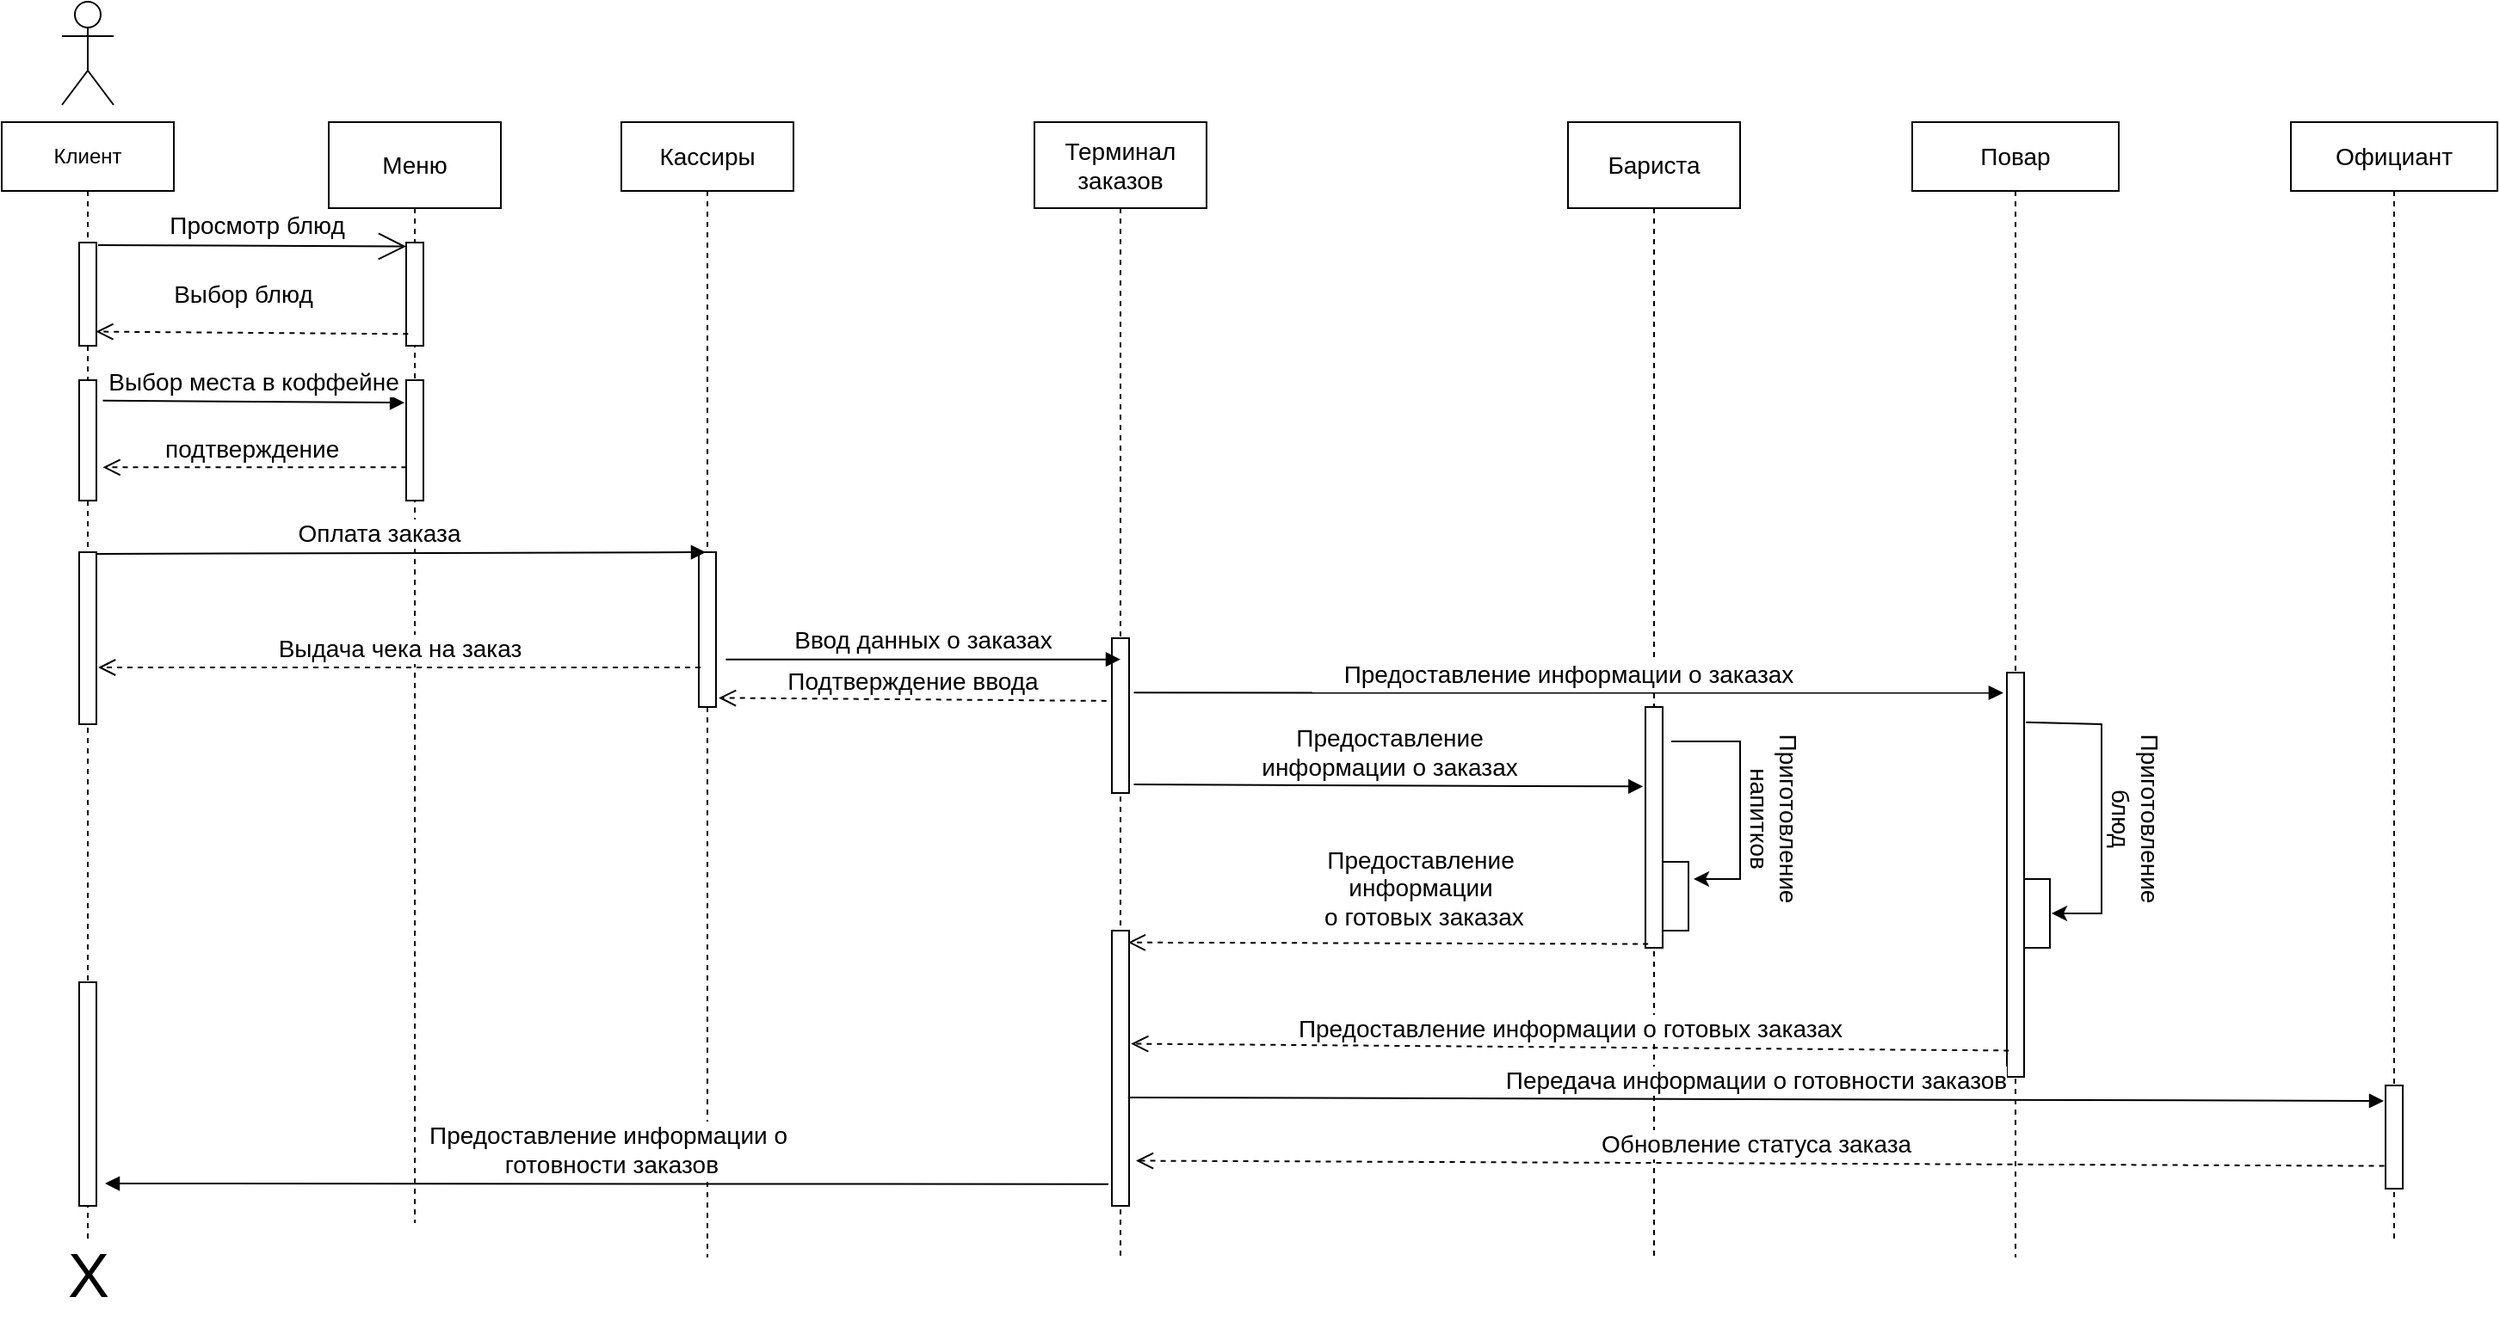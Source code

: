 <mxfile version="21.1.2" type="github">
  <diagram id="lCf8sdsgXJB0X4HuRraz" name="Страница 1">
    <mxGraphModel dx="1428" dy="625" grid="1" gridSize="10" guides="1" tooltips="1" connect="1" arrows="1" fold="1" page="1" pageScale="1" pageWidth="1654" pageHeight="2336" math="0" shadow="0">
      <root>
        <mxCell id="0" />
        <mxCell id="1" parent="0" />
        <mxCell id="8cxv18cPqp-0XhQ9Wepb-1" value="" style="shape=umlActor;verticalLabelPosition=bottom;verticalAlign=top;html=1;" parent="1" vertex="1">
          <mxGeometry x="65" y="20" width="30" height="60" as="geometry" />
        </mxCell>
        <mxCell id="8cxv18cPqp-0XhQ9Wepb-2" value="Клиент" style="shape=umlLifeline;perimeter=lifelinePerimeter;whiteSpace=wrap;html=1;container=1;collapsible=0;recursiveResize=0;outlineConnect=0;" parent="1" vertex="1">
          <mxGeometry x="30" y="90" width="100" height="650" as="geometry" />
        </mxCell>
        <mxCell id="8cxv18cPqp-0XhQ9Wepb-3" value="" style="html=1;points=[];perimeter=orthogonalPerimeter;fontSize=14;" parent="8cxv18cPqp-0XhQ9Wepb-2" vertex="1">
          <mxGeometry x="45" y="70" width="10" height="60" as="geometry" />
        </mxCell>
        <mxCell id="8cxv18cPqp-0XhQ9Wepb-4" value="" style="html=1;points=[];perimeter=orthogonalPerimeter;" parent="8cxv18cPqp-0XhQ9Wepb-2" vertex="1">
          <mxGeometry x="45" y="250" width="10" height="100" as="geometry" />
        </mxCell>
        <mxCell id="8cxv18cPqp-0XhQ9Wepb-5" value="" style="html=1;points=[];perimeter=orthogonalPerimeter;fontSize=14;" parent="8cxv18cPqp-0XhQ9Wepb-2" vertex="1">
          <mxGeometry x="45" y="500" width="10" height="130" as="geometry" />
        </mxCell>
        <mxCell id="8cxv18cPqp-0XhQ9Wepb-6" value="" style="html=1;points=[];perimeter=orthogonalPerimeter;fontSize=14;" parent="8cxv18cPqp-0XhQ9Wepb-2" vertex="1">
          <mxGeometry x="45" y="150" width="10" height="70" as="geometry" />
        </mxCell>
        <mxCell id="8cxv18cPqp-0XhQ9Wepb-7" value="Меню" style="shape=umlLifeline;perimeter=lifelinePerimeter;whiteSpace=wrap;html=1;container=1;collapsible=0;recursiveResize=0;outlineConnect=0;fontSize=14;size=50;" parent="1" vertex="1">
          <mxGeometry x="220" y="90" width="100" height="640" as="geometry" />
        </mxCell>
        <mxCell id="8cxv18cPqp-0XhQ9Wepb-8" value="" style="html=1;points=[];perimeter=orthogonalPerimeter;fontSize=14;" parent="8cxv18cPqp-0XhQ9Wepb-7" vertex="1">
          <mxGeometry x="45" y="70" width="10" height="60" as="geometry" />
        </mxCell>
        <mxCell id="8cxv18cPqp-0XhQ9Wepb-9" value="" style="html=1;points=[];perimeter=orthogonalPerimeter;fontSize=14;" parent="8cxv18cPqp-0XhQ9Wepb-7" vertex="1">
          <mxGeometry x="45" y="150" width="10" height="70" as="geometry" />
        </mxCell>
        <mxCell id="8cxv18cPqp-0XhQ9Wepb-10" value="Кассиры" style="shape=umlLifeline;perimeter=lifelinePerimeter;whiteSpace=wrap;html=1;container=1;collapsible=0;recursiveResize=0;outlineConnect=0;fontSize=14;size=40;" parent="1" vertex="1">
          <mxGeometry x="390" y="90" width="100" height="660" as="geometry" />
        </mxCell>
        <mxCell id="8cxv18cPqp-0XhQ9Wepb-11" value="" style="html=1;points=[];perimeter=orthogonalPerimeter;fontSize=14;" parent="8cxv18cPqp-0XhQ9Wepb-10" vertex="1">
          <mxGeometry x="45" y="250" width="10" height="90" as="geometry" />
        </mxCell>
        <mxCell id="8cxv18cPqp-0XhQ9Wepb-12" value="Бариста" style="shape=umlLifeline;perimeter=lifelinePerimeter;whiteSpace=wrap;html=1;container=1;collapsible=0;recursiveResize=0;outlineConnect=0;fontSize=14;size=50;" parent="1" vertex="1">
          <mxGeometry x="940" y="90" width="100" height="660" as="geometry" />
        </mxCell>
        <mxCell id="8cxv18cPqp-0XhQ9Wepb-13" value="" style="html=1;points=[];perimeter=orthogonalPerimeter;fontSize=14;" parent="8cxv18cPqp-0XhQ9Wepb-12" vertex="1">
          <mxGeometry x="45" y="340" width="10" height="140" as="geometry" />
        </mxCell>
        <mxCell id="8cxv18cPqp-0XhQ9Wepb-14" value="" style="endArrow=classic;html=1;rounded=0;fontSize=14;startArrow=none;entryX=1.2;entryY=0.25;entryDx=0;entryDy=0;entryPerimeter=0;exitX=1.5;exitY=0.143;exitDx=0;exitDy=0;exitPerimeter=0;" parent="8cxv18cPqp-0XhQ9Wepb-12" source="8cxv18cPqp-0XhQ9Wepb-13" target="8cxv18cPqp-0XhQ9Wepb-15" edge="1">
          <mxGeometry width="50" height="50" relative="1" as="geometry">
            <mxPoint x="60" y="330" as="sourcePoint" />
            <mxPoint x="90" y="410" as="targetPoint" />
            <Array as="points">
              <mxPoint x="100" y="360" />
              <mxPoint x="100" y="440" />
            </Array>
          </mxGeometry>
        </mxCell>
        <mxCell id="8cxv18cPqp-0XhQ9Wepb-15" value="" style="html=1;points=[];perimeter=orthogonalPerimeter;" parent="8cxv18cPqp-0XhQ9Wepb-12" vertex="1">
          <mxGeometry x="55" y="430" width="15" height="40" as="geometry" />
        </mxCell>
        <mxCell id="8cxv18cPqp-0XhQ9Wepb-16" value="Повар" style="shape=umlLifeline;perimeter=lifelinePerimeter;whiteSpace=wrap;html=1;container=1;collapsible=0;recursiveResize=0;outlineConnect=0;fontSize=14;" parent="1" vertex="1">
          <mxGeometry x="1140" y="90" width="120" height="660" as="geometry" />
        </mxCell>
        <mxCell id="8cxv18cPqp-0XhQ9Wepb-17" value="" style="html=1;points=[];perimeter=orthogonalPerimeter;fontSize=14;" parent="8cxv18cPqp-0XhQ9Wepb-16" vertex="1">
          <mxGeometry x="55" y="320" width="10" height="235" as="geometry" />
        </mxCell>
        <mxCell id="8cxv18cPqp-0XhQ9Wepb-18" value="" style="html=1;points=[];perimeter=orthogonalPerimeter;" parent="8cxv18cPqp-0XhQ9Wepb-16" vertex="1">
          <mxGeometry x="65" y="440" width="15" height="40" as="geometry" />
        </mxCell>
        <mxCell id="8cxv18cPqp-0XhQ9Wepb-19" value="" style="endArrow=classic;html=1;rounded=0;fontSize=14;exitX=1.1;exitY=0.123;exitDx=0;exitDy=0;exitPerimeter=0;entryX=1.067;entryY=0.5;entryDx=0;entryDy=0;entryPerimeter=0;" parent="8cxv18cPqp-0XhQ9Wepb-16" source="8cxv18cPqp-0XhQ9Wepb-17" target="8cxv18cPqp-0XhQ9Wepb-18" edge="1">
          <mxGeometry width="50" height="50" relative="1" as="geometry">
            <mxPoint x="50" y="300" as="sourcePoint" />
            <mxPoint x="70" y="480" as="targetPoint" />
            <Array as="points">
              <mxPoint x="110" y="350" />
              <mxPoint x="110" y="460" />
            </Array>
          </mxGeometry>
        </mxCell>
        <mxCell id="8cxv18cPqp-0XhQ9Wepb-20" value="Официант" style="shape=umlLifeline;perimeter=lifelinePerimeter;whiteSpace=wrap;html=1;container=1;collapsible=0;recursiveResize=0;outlineConnect=0;fontSize=14;" parent="1" vertex="1">
          <mxGeometry x="1360" y="90" width="120" height="650" as="geometry" />
        </mxCell>
        <mxCell id="8cxv18cPqp-0XhQ9Wepb-21" value="" style="html=1;points=[];perimeter=orthogonalPerimeter;fontSize=14;" parent="8cxv18cPqp-0XhQ9Wepb-20" vertex="1">
          <mxGeometry x="55" y="560" width="10" height="60" as="geometry" />
        </mxCell>
        <mxCell id="8cxv18cPqp-0XhQ9Wepb-22" value="Просмотр блюд" style="html=1;verticalAlign=bottom;startArrow=none;startFill=0;endArrow=open;startSize=6;endSize=14;rounded=0;fontSize=14;entryX=0;entryY=0.038;entryDx=0;entryDy=0;entryPerimeter=0;exitX=1.1;exitY=0.025;exitDx=0;exitDy=0;exitPerimeter=0;" parent="1" source="8cxv18cPqp-0XhQ9Wepb-3" target="8cxv18cPqp-0XhQ9Wepb-8" edge="1">
          <mxGeometry x="0.029" y="1" width="80" relative="1" as="geometry">
            <mxPoint x="88" y="170" as="sourcePoint" />
            <mxPoint x="253" y="170" as="targetPoint" />
            <mxPoint as="offset" />
          </mxGeometry>
        </mxCell>
        <mxCell id="8cxv18cPqp-0XhQ9Wepb-23" value="&lt;font style=&quot;font-size: 14px;&quot;&gt;Выбор блюд&lt;/font&gt;" style="html=1;verticalAlign=bottom;endArrow=open;dashed=1;endSize=8;rounded=0;exitX=0.114;exitY=0.886;exitDx=0;exitDy=0;exitPerimeter=0;entryX=0.971;entryY=0.863;entryDx=0;entryDy=0;entryPerimeter=0;" parent="1" source="8cxv18cPqp-0XhQ9Wepb-8" target="8cxv18cPqp-0XhQ9Wepb-3" edge="1">
          <mxGeometry x="0.058" y="-11" relative="1" as="geometry">
            <mxPoint x="240" y="220" as="sourcePoint" />
            <mxPoint x="160" y="220" as="targetPoint" />
            <mxPoint as="offset" />
          </mxGeometry>
        </mxCell>
        <mxCell id="8cxv18cPqp-0XhQ9Wepb-24" value="Оплата заказа" style="html=1;verticalAlign=bottom;endArrow=block;rounded=0;fontSize=14;exitX=1;exitY=0.01;exitDx=0;exitDy=0;exitPerimeter=0;entryX=0.4;entryY=0;entryDx=0;entryDy=0;entryPerimeter=0;" parent="1" source="8cxv18cPqp-0XhQ9Wepb-4" target="8cxv18cPqp-0XhQ9Wepb-11" edge="1">
          <mxGeometry x="-0.072" y="1" width="80" relative="1" as="geometry">
            <mxPoint x="110" y="360" as="sourcePoint" />
            <mxPoint x="190" y="360" as="targetPoint" />
            <mxPoint as="offset" />
          </mxGeometry>
        </mxCell>
        <mxCell id="8cxv18cPqp-0XhQ9Wepb-25" value="Выдача чека на заказ" style="html=1;verticalAlign=bottom;endArrow=open;dashed=1;endSize=8;rounded=0;fontSize=14;exitX=0.1;exitY=0.744;exitDx=0;exitDy=0;exitPerimeter=0;entryX=1.1;entryY=0.67;entryDx=0;entryDy=0;entryPerimeter=0;" parent="1" source="8cxv18cPqp-0XhQ9Wepb-11" target="8cxv18cPqp-0XhQ9Wepb-4" edge="1">
          <mxGeometry relative="1" as="geometry">
            <mxPoint x="410" y="390" as="sourcePoint" />
            <mxPoint x="330" y="390" as="targetPoint" />
          </mxGeometry>
        </mxCell>
        <mxCell id="8cxv18cPqp-0XhQ9Wepb-26" value="Терминал заказов" style="shape=umlLifeline;perimeter=lifelinePerimeter;whiteSpace=wrap;html=1;container=1;collapsible=0;recursiveResize=0;outlineConnect=0;fontSize=14;size=50;" parent="1" vertex="1">
          <mxGeometry x="630" y="90" width="100" height="660" as="geometry" />
        </mxCell>
        <mxCell id="8cxv18cPqp-0XhQ9Wepb-27" value="" style="html=1;points=[];perimeter=orthogonalPerimeter;fontSize=14;" parent="8cxv18cPqp-0XhQ9Wepb-26" vertex="1">
          <mxGeometry x="45" y="300" width="10" height="90" as="geometry" />
        </mxCell>
        <mxCell id="8cxv18cPqp-0XhQ9Wepb-28" value="" style="html=1;points=[];perimeter=orthogonalPerimeter;fontSize=14;" parent="8cxv18cPqp-0XhQ9Wepb-26" vertex="1">
          <mxGeometry x="45" y="470" width="10" height="160" as="geometry" />
        </mxCell>
        <mxCell id="8cxv18cPqp-0XhQ9Wepb-29" value="Ввод данных о заказах" style="html=1;verticalAlign=bottom;endArrow=block;rounded=0;fontSize=14;exitX=1.571;exitY=0.693;exitDx=0;exitDy=0;exitPerimeter=0;entryX=0.5;entryY=0.137;entryDx=0;entryDy=0;entryPerimeter=0;" parent="1" source="8cxv18cPqp-0XhQ9Wepb-11" target="8cxv18cPqp-0XhQ9Wepb-27" edge="1">
          <mxGeometry width="80" relative="1" as="geometry">
            <mxPoint x="460" y="340" as="sourcePoint" />
            <mxPoint x="600" y="382" as="targetPoint" />
          </mxGeometry>
        </mxCell>
        <mxCell id="8cxv18cPqp-0XhQ9Wepb-30" value="Подтверждение ввода" style="html=1;verticalAlign=bottom;endArrow=open;dashed=1;endSize=8;rounded=0;fontSize=14;exitX=-0.315;exitY=0.405;exitDx=0;exitDy=0;exitPerimeter=0;entryX=1.152;entryY=0.941;entryDx=0;entryDy=0;entryPerimeter=0;" parent="1" source="8cxv18cPqp-0XhQ9Wepb-27" target="8cxv18cPqp-0XhQ9Wepb-11" edge="1">
          <mxGeometry relative="1" as="geometry">
            <mxPoint x="600" y="370" as="sourcePoint" />
            <mxPoint x="520" y="370" as="targetPoint" />
          </mxGeometry>
        </mxCell>
        <mxCell id="8cxv18cPqp-0XhQ9Wepb-31" value="Предоставление &lt;br&gt;информации о заказах" style="html=1;verticalAlign=bottom;endArrow=block;rounded=0;fontSize=14;entryX=-0.135;entryY=0.33;entryDx=0;entryDy=0;entryPerimeter=0;exitX=1.274;exitY=0.945;exitDx=0;exitDy=0;exitPerimeter=0;" parent="1" source="8cxv18cPqp-0XhQ9Wepb-27" target="8cxv18cPqp-0XhQ9Wepb-13" edge="1">
          <mxGeometry width="80" relative="1" as="geometry">
            <mxPoint x="620" y="440" as="sourcePoint" />
            <mxPoint x="730" y="334" as="targetPoint" />
          </mxGeometry>
        </mxCell>
        <mxCell id="8cxv18cPqp-0XhQ9Wepb-32" value="Предоставление информации о заказах" style="html=1;verticalAlign=bottom;endArrow=block;rounded=0;fontSize=14;exitX=1.274;exitY=0.352;exitDx=0;exitDy=0;exitPerimeter=0;entryX=-0.203;entryY=0.05;entryDx=0;entryDy=0;entryPerimeter=0;" parent="1" source="8cxv18cPqp-0XhQ9Wepb-27" target="8cxv18cPqp-0XhQ9Wepb-17" edge="1">
          <mxGeometry width="80" relative="1" as="geometry">
            <mxPoint x="360" y="800" as="sourcePoint" />
            <mxPoint x="720" y="790" as="targetPoint" />
          </mxGeometry>
        </mxCell>
        <mxCell id="8cxv18cPqp-0XhQ9Wepb-33" value="Передача информации о готовности заказов" style="html=1;verticalAlign=bottom;endArrow=block;rounded=0;fontSize=14;exitX=0.939;exitY=0.606;exitDx=0;exitDy=0;exitPerimeter=0;entryX=-0.1;entryY=0.15;entryDx=0;entryDy=0;entryPerimeter=0;" parent="1" source="8cxv18cPqp-0XhQ9Wepb-28" target="8cxv18cPqp-0XhQ9Wepb-21" edge="1">
          <mxGeometry width="80" relative="1" as="geometry">
            <mxPoint x="605" y="492.02" as="sourcePoint" />
            <mxPoint x="1380" y="660" as="targetPoint" />
          </mxGeometry>
        </mxCell>
        <mxCell id="8cxv18cPqp-0XhQ9Wepb-34" value="Приготовление напитков" style="text;html=1;strokeColor=none;fillColor=none;align=center;verticalAlign=middle;whiteSpace=wrap;rounded=0;fontSize=14;rotation=90;" parent="1" vertex="1">
          <mxGeometry x="1000" y="480" width="120" height="30" as="geometry" />
        </mxCell>
        <mxCell id="8cxv18cPqp-0XhQ9Wepb-35" value="Приготовление блюд" style="text;html=1;strokeColor=none;fillColor=none;align=center;verticalAlign=middle;whiteSpace=wrap;rounded=0;fontSize=14;rotation=90;" parent="1" vertex="1">
          <mxGeometry x="1210" y="480" width="120" height="30" as="geometry" />
        </mxCell>
        <mxCell id="8cxv18cPqp-0XhQ9Wepb-36" value="&lt;span style=&quot;font-size: 14px;&quot;&gt;Предоставление информации о готовых заказах&lt;/span&gt;" style="html=1;verticalAlign=bottom;endArrow=open;dashed=1;endSize=8;rounded=0;entryX=1.112;entryY=0.411;entryDx=0;entryDy=0;entryPerimeter=0;exitX=0.115;exitY=0.935;exitDx=0;exitDy=0;exitPerimeter=0;" parent="1" source="8cxv18cPqp-0XhQ9Wepb-17" target="8cxv18cPqp-0XhQ9Wepb-28" edge="1">
          <mxGeometry relative="1" as="geometry">
            <mxPoint x="950" y="570" as="sourcePoint" />
            <mxPoint x="820" y="580" as="targetPoint" />
          </mxGeometry>
        </mxCell>
        <mxCell id="8cxv18cPqp-0XhQ9Wepb-37" value="&lt;span style=&quot;font-size: 14px;&quot;&gt;Предоставление &lt;br&gt;информации&lt;br&gt;&amp;nbsp;о готовых заказах&lt;/span&gt;" style="html=1;verticalAlign=bottom;endArrow=open;dashed=1;endSize=8;rounded=0;exitX=0.156;exitY=0.984;exitDx=0;exitDy=0;exitPerimeter=0;entryX=0.939;entryY=0.043;entryDx=0;entryDy=0;entryPerimeter=0;" parent="1" source="8cxv18cPqp-0XhQ9Wepb-13" target="8cxv18cPqp-0XhQ9Wepb-28" edge="1">
          <mxGeometry x="-0.123" y="-4" relative="1" as="geometry">
            <mxPoint x="766.14" y="534.685" as="sourcePoint" />
            <mxPoint x="690" y="564" as="targetPoint" />
            <mxPoint as="offset" />
          </mxGeometry>
        </mxCell>
        <mxCell id="8cxv18cPqp-0XhQ9Wepb-38" value="Предоставление информации о&lt;br&gt;&amp;nbsp;готовности заказов" style="html=1;verticalAlign=bottom;endArrow=block;rounded=0;fontSize=14;exitX=-0.2;exitY=0.921;exitDx=0;exitDy=0;exitPerimeter=0;" parent="1" source="8cxv18cPqp-0XhQ9Wepb-28" edge="1">
          <mxGeometry width="80" relative="1" as="geometry">
            <mxPoint x="95" y="650" as="sourcePoint" />
            <mxPoint x="90" y="707" as="targetPoint" />
          </mxGeometry>
        </mxCell>
        <mxCell id="8cxv18cPqp-0XhQ9Wepb-39" value="Выбор места в коффейне" style="html=1;verticalAlign=bottom;endArrow=block;rounded=0;fontSize=14;entryX=-0.094;entryY=0.187;entryDx=0;entryDy=0;entryPerimeter=0;exitX=1.376;exitY=0.17;exitDx=0;exitDy=0;exitPerimeter=0;" parent="1" source="8cxv18cPqp-0XhQ9Wepb-6" target="8cxv18cPqp-0XhQ9Wepb-9" edge="1">
          <mxGeometry width="80" relative="1" as="geometry">
            <mxPoint x="820" y="540" as="sourcePoint" />
            <mxPoint x="900" y="540" as="targetPoint" />
          </mxGeometry>
        </mxCell>
        <mxCell id="8cxv18cPqp-0XhQ9Wepb-40" value="подтверждение&amp;nbsp;" style="html=1;verticalAlign=bottom;endArrow=open;dashed=1;endSize=8;rounded=0;fontSize=14;exitX=0.024;exitY=0.724;exitDx=0;exitDy=0;exitPerimeter=0;entryX=1.376;entryY=0.724;entryDx=0;entryDy=0;entryPerimeter=0;" parent="1" source="8cxv18cPqp-0XhQ9Wepb-9" target="8cxv18cPqp-0XhQ9Wepb-6" edge="1">
          <mxGeometry relative="1" as="geometry">
            <mxPoint x="900" y="540" as="sourcePoint" />
            <mxPoint x="820" y="540" as="targetPoint" />
          </mxGeometry>
        </mxCell>
        <mxCell id="Dcsr8LWb-YgGQi1d1twZ-3" value="&lt;span style=&quot;font-size: 14px;&quot;&gt;Обновление статуса заказа&amp;nbsp;&lt;/span&gt;" style="html=1;verticalAlign=bottom;endArrow=open;dashed=1;endSize=8;rounded=0;entryX=1.4;entryY=0.836;entryDx=0;entryDy=0;entryPerimeter=0;exitX=-0.074;exitY=0.78;exitDx=0;exitDy=0;exitPerimeter=0;" edge="1" parent="1" source="8cxv18cPqp-0XhQ9Wepb-21" target="8cxv18cPqp-0XhQ9Wepb-28">
          <mxGeometry x="0.001" relative="1" as="geometry">
            <mxPoint x="1410" y="694" as="sourcePoint" />
            <mxPoint x="421" y="765" as="targetPoint" />
            <mxPoint as="offset" />
          </mxGeometry>
        </mxCell>
        <mxCell id="Dcsr8LWb-YgGQi1d1twZ-4" value="&lt;font style=&quot;font-size: 36px;&quot;&gt;X&lt;/font&gt;" style="text;html=1;align=center;verticalAlign=middle;resizable=0;points=[];autosize=1;strokeColor=none;fillColor=none;rotation=0;" vertex="1" parent="1">
          <mxGeometry x="55" y="730" width="50" height="60" as="geometry" />
        </mxCell>
      </root>
    </mxGraphModel>
  </diagram>
</mxfile>
